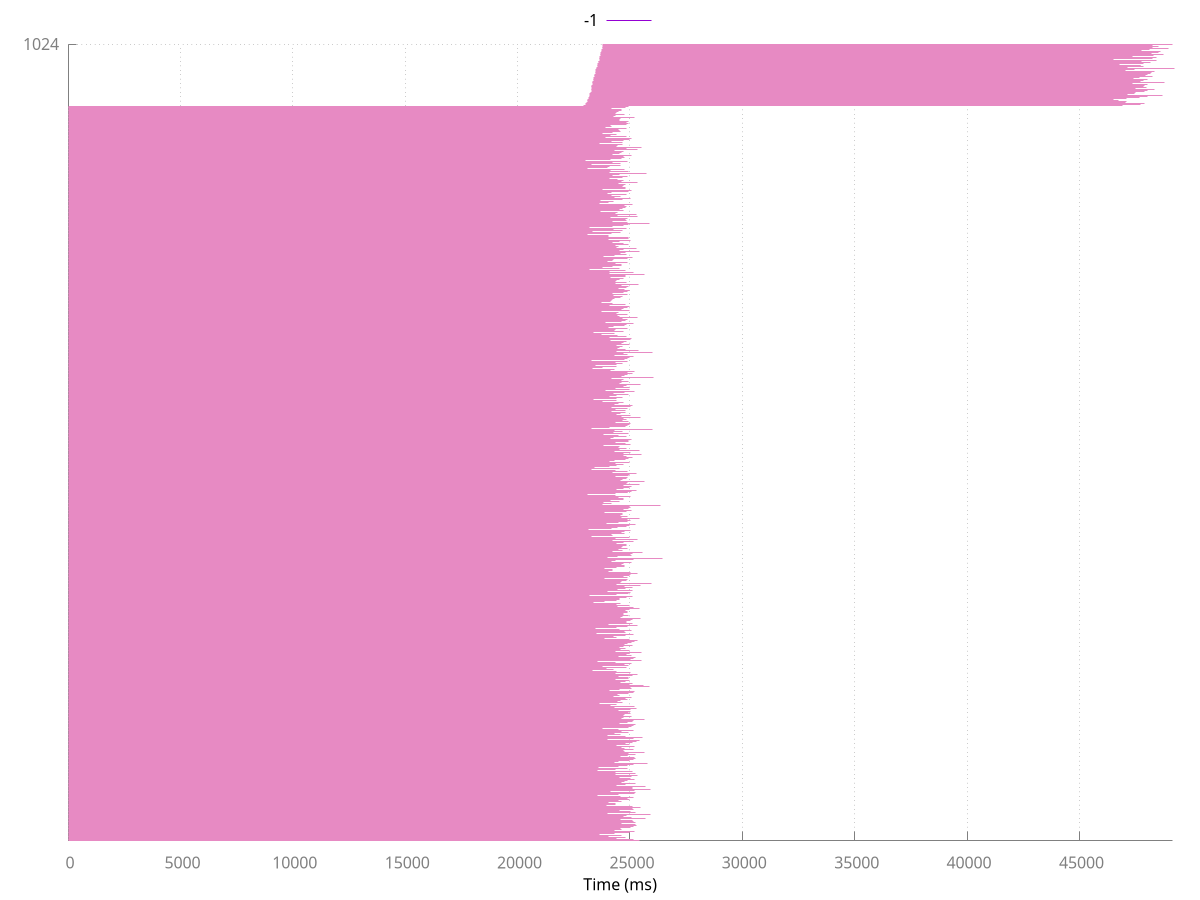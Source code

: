 set terminal pdfcairo font 'Times,22' linewidth 4 rounded dashlength 2 size 5,5

# Line style for axes
set style line 80 lt 1 lc rgb "#808080"

# Line style for grid
set style line 81 lt 0 # dashed
set style line 81 lt rgb "#808080"  # grey

set grid back linestyle 81
set border 3 back linestyle 80 # Remove border on top and right.  These
             # borders are useless and make it harder
             # to see plotted lines near the border.
    # Also, put it in grey; no need for so much emphasis on a border.
set xtics nomirror
set ytics nomirror

set style line 1 lt rgb "#fc8d62" lw 1 pt 1
set style line 2 lt rgb "#8da0cb" lw 1 pt 6
set style line 3 lt rgb "#e78ac3" lw 1 pt 2
set style line 4 lt rgb "#a6d854" lw 1 pt 3
set style line 5 lt rgb "#66c2a5" lw 1 pt 4
set style line 6 lt rgb "#ffd92f" lw 1 pt 5
set style line 7 lt rgb "#e5c494" lw 1 pt 7
set style line 8 lt rgb "#b3b3b3" lw 1 pt 8

set xlabel "Time (ms)" offset 0,0.5
set key above

set arrow from 0,0 to 25436,0 ls 3 nohead
set arrow from 0,1 to 25179,1 ls 3 nohead
set arrow from 0,2 to 24231,2 ls 3 nohead
set arrow from 0,3 to 24404,3 ls 3 nohead
set arrow from 0,4 to 24808,4 ls 3 nohead
set arrow from 0,5 to 23486,5 ls 3 nohead
set arrow from 0,6 to 24045,6 ls 3 nohead
set arrow from 0,7 to 24633,7 ls 3 nohead
set arrow from 0,8 to 23632,8 ls 3 nohead
set arrow from 0,9 to 24322,9 ls 3 nohead
set arrow from 0,10 to 24666,10 ls 3 nohead
set arrow from 0,11 to 24963,11 ls 3 nohead
set arrow from 0,12 to 25212,12 ls 3 nohead
set arrow from 0,13 to 24326,13 ls 3 nohead
set arrow from 0,14 to 24604,14 ls 3 nohead
set arrow from 0,15 to 23377,15 ls 3 nohead
set arrow from 0,16 to 24568,16 ls 3 nohead
set arrow from 0,17 to 25018,17 ls 3 nohead
set arrow from 0,18 to 25138,18 ls 3 nohead
set arrow from 0,19 to 25286,19 ls 3 nohead
set arrow from 0,20 to 24136,20 ls 3 nohead
set arrow from 0,21 to 25254,21 ls 3 nohead
set arrow from 0,22 to 24613,22 ls 3 nohead
set arrow from 0,23 to 25236,23 ls 3 nohead
set arrow from 0,24 to 25161,24 ls 3 nohead
set arrow from 0,25 to 24978,25 ls 3 nohead
set arrow from 0,26 to 25093,26 ls 3 nohead
set arrow from 0,27 to 24586,27 ls 3 nohead
set arrow from 0,28 to 25707,28 ls 3 nohead
set arrow from 0,29 to 24844,29 ls 3 nohead
set arrow from 0,30 to 25067,30 ls 3 nohead
set arrow from 0,31 to 24723,31 ls 3 nohead
set arrow from 0,32 to 24869,32 ls 3 nohead
set arrow from 0,33 to 24868,33 ls 3 nohead
set arrow from 0,34 to 25903,34 ls 3 nohead
set arrow from 0,35 to 24021,35 ls 3 nohead
set arrow from 0,36 to 25227,36 ls 3 nohead
set arrow from 0,37 to 24883,37 ls 3 nohead
set arrow from 0,38 to 25013,38 ls 3 nohead
set arrow from 0,39 to 24555,39 ls 3 nohead
set arrow from 0,40 to 25166,40 ls 3 nohead
set arrow from 0,41 to 25133,41 ls 3 nohead
set arrow from 0,42 to 25472,42 ls 3 nohead
set arrow from 0,43 to 24398,43 ls 3 nohead
set arrow from 0,44 to 25129,44 ls 3 nohead
set arrow from 0,45 to 23954,45 ls 3 nohead
set arrow from 0,46 to 24361,46 ls 3 nohead
set arrow from 0,47 to 23464,47 ls 3 nohead
set arrow from 0,48 to 24376,48 ls 3 nohead
set arrow from 0,49 to 24026,49 ls 3 nohead
set arrow from 0,50 to 24631,50 ls 3 nohead
set arrow from 0,51 to 24508,51 ls 3 nohead
set arrow from 0,52 to 23644,52 ls 3 nohead
set arrow from 0,53 to 24971,53 ls 3 nohead
set arrow from 0,54 to 24887,54 ls 3 nohead
set arrow from 0,55 to 25165,55 ls 3 nohead
set arrow from 0,56 to 24304,56 ls 3 nohead
set arrow from 0,57 to 24562,57 ls 3 nohead
set arrow from 0,58 to 23540,58 ls 3 nohead
set arrow from 0,59 to 24506,59 ls 3 nohead
set arrow from 0,60 to 25008,60 ls 3 nohead
set arrow from 0,61 to 25207,61 ls 3 nohead
set arrow from 0,62 to 25259,62 ls 3 nohead
set arrow from 0,63 to 24121,63 ls 3 nohead
set arrow from 0,64 to 25196,64 ls 3 nohead
set arrow from 0,65 to 24815,65 ls 3 nohead
set arrow from 0,66 to 25932,66 ls 3 nohead
set arrow from 0,67 to 25117,67 ls 3 nohead
set arrow from 0,68 to 25125,68 ls 3 nohead
set arrow from 0,69 to 24894,69 ls 3 nohead
set arrow from 0,70 to 25690,70 ls 3 nohead
set arrow from 0,71 to 24408,71 ls 3 nohead
set arrow from 0,72 to 24781,72 ls 3 nohead
set arrow from 0,73 to 24717,73 ls 3 nohead
set arrow from 0,74 to 25227,74 ls 3 nohead
set arrow from 0,75 to 24637,75 ls 3 nohead
set arrow from 0,76 to 24755,76 ls 3 nohead
set arrow from 0,77 to 24890,77 ls 3 nohead
set arrow from 0,78 to 25219,78 ls 3 nohead
set arrow from 0,79 to 24438,79 ls 3 nohead
set arrow from 0,80 to 25019,80 ls 3 nohead
set arrow from 0,81 to 24540,81 ls 3 nohead
set arrow from 0,82 to 24851,82 ls 3 nohead
set arrow from 0,83 to 25072,83 ls 3 nohead
set arrow from 0,84 to 25317,84 ls 3 nohead
set arrow from 0,85 to 24353,85 ls 3 nohead
set arrow from 0,86 to 25242,86 ls 3 nohead
set arrow from 0,87 to 23931,87 ls 3 nohead
set arrow from 0,88 to 24338,88 ls 3 nohead
set arrow from 0,89 to 25093,89 ls 3 nohead
set arrow from 0,90 to 23577,90 ls 3 nohead
set arrow from 0,91 to 24376,91 ls 3 nohead
set arrow from 0,92 to 23998,92 ls 3 nohead
set arrow from 0,93 to 24888,93 ls 3 nohead
set arrow from 0,94 to 23588,94 ls 3 nohead
set arrow from 0,95 to 24472,95 ls 3 nohead
set arrow from 0,96 to 24843,96 ls 3 nohead
set arrow from 0,97 to 24904,97 ls 3 nohead
set arrow from 0,98 to 25149,98 ls 3 nohead
set arrow from 0,99 to 25781,99 ls 3 nohead
set arrow from 0,100 to 23505,100 ls 3 nohead
set arrow from 0,101 to 24335,101 ls 3 nohead
set arrow from 0,102 to 24489,102 ls 3 nohead
set arrow from 0,103 to 24990,103 ls 3 nohead
set arrow from 0,104 to 25181,104 ls 3 nohead
set arrow from 0,105 to 25241,105 ls 3 nohead
set arrow from 0,106 to 24140,106 ls 3 nohead
set arrow from 0,107 to 25200,107 ls 3 nohead
set arrow from 0,108 to 24583,108 ls 3 nohead
set arrow from 0,109 to 24896,109 ls 3 nohead
set arrow from 0,110 to 24877,110 ls 3 nohead
set arrow from 0,111 to 25226,111 ls 3 nohead
set arrow from 0,112 to 24933,112 ls 3 nohead
set arrow from 0,113 to 25669,113 ls 3 nohead
set arrow from 0,114 to 24424,114 ls 3 nohead
set arrow from 0,115 to 24754,115 ls 3 nohead
set arrow from 0,116 to 24693,116 ls 3 nohead
set arrow from 0,117 to 25156,117 ls 3 nohead
set arrow from 0,118 to 24626,118 ls 3 nohead
set arrow from 0,119 to 24764,119 ls 3 nohead
set arrow from 0,120 to 24635,120 ls 3 nohead
set arrow from 0,121 to 25205,121 ls 3 nohead
set arrow from 0,122 to 24395,122 ls 3 nohead
set arrow from 0,123 to 24971,123 ls 3 nohead
set arrow from 0,124 to 24533,124 ls 3 nohead
set arrow from 0,125 to 24825,125 ls 3 nohead
set arrow from 0,126 to 25134,126 ls 3 nohead
set arrow from 0,127 to 25284,127 ls 3 nohead
set arrow from 0,128 to 24334,128 ls 3 nohead
set arrow from 0,129 to 25438,129 ls 3 nohead
set arrow from 0,130 to 23989,130 ls 3 nohead
set arrow from 0,131 to 25176,131 ls 3 nohead
set arrow from 0,132 to 25552,132 ls 3 nohead
set arrow from 0,133 to 23426,133 ls 3 nohead
set arrow from 0,134 to 24784,134 ls 3 nohead
set arrow from 0,135 to 24002,135 ls 3 nohead
set arrow from 0,136 to 24574,136 ls 3 nohead
set arrow from 0,137 to 23609,137 ls 3 nohead
set arrow from 0,138 to 24306,138 ls 3 nohead
set arrow from 0,139 to 24943,139 ls 3 nohead
set arrow from 0,140 to 24624,140 ls 3 nohead
set arrow from 0,141 to 25146,141 ls 3 nohead
set arrow from 0,142 to 24316,142 ls 3 nohead
set arrow from 0,143 to 24488,143 ls 3 nohead
set arrow from 0,144 to 23784,144 ls 3 nohead
set arrow from 0,145 to 24456,145 ls 3 nohead
set arrow from 0,146 to 24952,146 ls 3 nohead
set arrow from 0,147 to 25074,147 ls 3 nohead
set arrow from 0,148 to 25159,148 ls 3 nohead
set arrow from 0,149 to 25230,149 ls 3 nohead
set arrow from 0,150 to 24095,150 ls 3 nohead
set arrow from 0,151 to 24514,151 ls 3 nohead
set arrow from 0,152 to 24872,152 ls 3 nohead
set arrow from 0,153 to 25112,153 ls 3 nohead
set arrow from 0,154 to 25016,154 ls 3 nohead
set arrow from 0,155 to 25171,155 ls 3 nohead
set arrow from 0,156 to 25636,156 ls 3 nohead
set arrow from 0,157 to 24607,157 ls 3 nohead
set arrow from 0,158 to 24731,158 ls 3 nohead
set arrow from 0,159 to 24803,159 ls 3 nohead
set arrow from 0,160 to 25072,160 ls 3 nohead
set arrow from 0,161 to 24726,161 ls 3 nohead
set arrow from 0,162 to 24738,162 ls 3 nohead
set arrow from 0,163 to 24785,163 ls 3 nohead
set arrow from 0,164 to 25036,164 ls 3 nohead
set arrow from 0,165 to 24945,165 ls 3 nohead
set arrow from 0,166 to 25019,166 ls 3 nohead
set arrow from 0,167 to 24511,167 ls 3 nohead
set arrow from 0,168 to 24804,168 ls 3 nohead
set arrow from 0,169 to 25044,169 ls 3 nohead
set arrow from 0,170 to 25272,170 ls 3 nohead
set arrow from 0,171 to 24312,171 ls 3 nohead
set arrow from 0,172 to 25083,172 ls 3 nohead
set arrow from 0,173 to 25211,173 ls 3 nohead
set arrow from 0,174 to 24134,174 ls 3 nohead
set arrow from 0,175 to 24423,175 ls 3 nohead
set arrow from 0,176 to 23640,176 ls 3 nohead
set arrow from 0,177 to 24654,177 ls 3 nohead
set arrow from 0,178 to 23945,178 ls 3 nohead
set arrow from 0,179 to 24433,179 ls 3 nohead
set arrow from 0,180 to 24564,180 ls 3 nohead
set arrow from 0,181 to 23546,181 ls 3 nohead
set arrow from 0,182 to 24894,182 ls 3 nohead
set arrow from 0,183 to 24803,183 ls 3 nohead
set arrow from 0,184 to 25084,184 ls 3 nohead
set arrow from 0,185 to 24284,185 ls 3 nohead
set arrow from 0,186 to 24535,186 ls 3 nohead
set arrow from 0,187 to 23216,187 ls 3 nohead
set arrow from 0,188 to 24457,188 ls 3 nohead
set arrow from 0,189 to 24932,189 ls 3 nohead
set arrow from 0,190 to 25149,190 ls 3 nohead
set arrow from 0,191 to 25006,191 ls 3 nohead
set arrow from 0,192 to 25215,192 ls 3 nohead
set arrow from 0,193 to 24090,193 ls 3 nohead
set arrow from 0,194 to 24543,194 ls 3 nohead
set arrow from 0,195 to 24840,195 ls 3 nohead
set arrow from 0,196 to 25076,196 ls 3 nohead
set arrow from 0,197 to 25042,197 ls 3 nohead
set arrow from 0,198 to 25890,198 ls 3 nohead
set arrow from 0,199 to 24915,199 ls 3 nohead
set arrow from 0,200 to 25612,200 ls 3 nohead
set arrow from 0,201 to 24983,201 ls 3 nohead
set arrow from 0,202 to 25134,202 ls 3 nohead
set arrow from 0,203 to 24598,203 ls 3 nohead
set arrow from 0,204 to 24823,204 ls 3 nohead
set arrow from 0,205 to 24698,205 ls 3 nohead
set arrow from 0,206 to 24967,206 ls 3 nohead
set arrow from 0,207 to 24355,207 ls 3 nohead
set arrow from 0,208 to 24941,208 ls 3 nohead
set arrow from 0,209 to 24784,209 ls 3 nohead
set arrow from 0,210 to 24949,210 ls 3 nohead
set arrow from 0,211 to 24489,211 ls 3 nohead
set arrow from 0,212 to 25095,212 ls 3 nohead
set arrow from 0,213 to 25042,213 ls 3 nohead
set arrow from 0,214 to 25349,214 ls 3 nohead
set arrow from 0,215 to 24344,215 ls 3 nohead
set arrow from 0,216 to 25009,216 ls 3 nohead
set arrow from 0,217 to 24124,217 ls 3 nohead
set arrow from 0,218 to 24407,218 ls 3 nohead
set arrow from 0,219 to 23356,219 ls 3 nohead
set arrow from 0,220 to 24283,220 ls 3 nohead
set arrow from 0,221 to 23950,221 ls 3 nohead
set arrow from 0,222 to 24306,222 ls 3 nohead
set arrow from 0,223 to 24831,223 ls 3 nohead
set arrow from 0,224 to 23787,224 ls 3 nohead
set arrow from 0,225 to 24950,225 ls 3 nohead
set arrow from 0,226 to 24452,226 ls 3 nohead
set arrow from 0,227 to 24759,227 ls 3 nohead
set arrow from 0,228 to 25063,228 ls 3 nohead
set arrow from 0,229 to 24346,229 ls 3 nohead
set arrow from 0,230 to 23541,230 ls 3 nohead
set arrow from 0,231 to 25515,231 ls 3 nohead
set arrow from 0,232 to 24918,232 ls 3 nohead
set arrow from 0,233 to 25031,233 ls 3 nohead
set arrow from 0,234 to 25162,234 ls 3 nohead
set arrow from 0,235 to 25268,235 ls 3 nohead
set arrow from 0,236 to 24043,236 ls 3 nohead
set arrow from 0,237 to 24480,237 ls 3 nohead
set arrow from 0,238 to 25054,238 ls 3 nohead
set arrow from 0,239 to 24836,239 ls 3 nohead
set arrow from 0,240 to 24991,240 ls 3 nohead
set arrow from 0,241 to 24992,241 ls 3 nohead
set arrow from 0,242 to 25512,242 ls 3 nohead
set arrow from 0,243 to 24370,243 ls 3 nohead
set arrow from 0,244 to 24700,244 ls 3 nohead
set arrow from 0,245 to 24976,245 ls 3 nohead
set arrow from 0,246 to 24572,246 ls 3 nohead
set arrow from 0,247 to 24784,247 ls 3 nohead
set arrow from 0,248 to 24553,248 ls 3 nohead
set arrow from 0,249 to 24697,249 ls 3 nohead
set arrow from 0,250 to 24303,250 ls 3 nohead
set arrow from 0,251 to 25120,251 ls 3 nohead
set arrow from 0,252 to 24766,252 ls 3 nohead
set arrow from 0,253 to 24908,253 ls 3 nohead
set arrow from 0,254 to 24506,254 ls 3 nohead
set arrow from 0,255 to 25062,255 ls 3 nohead
set arrow from 0,256 to 25205,256 ls 3 nohead
set arrow from 0,257 to 25355,257 ls 3 nohead
set arrow from 0,258 to 24303,258 ls 3 nohead
set arrow from 0,259 to 24993,259 ls 3 nohead
set arrow from 0,260 to 23883,260 ls 3 nohead
set arrow from 0,261 to 24384,261 ls 3 nohead
set arrow from 0,262 to 23439,262 ls 3 nohead
set arrow from 0,263 to 24263,263 ls 3 nohead
set arrow from 0,264 to 24810,264 ls 3 nohead
set arrow from 0,265 to 25149,265 ls 3 nohead
set arrow from 0,266 to 23506,266 ls 3 nohead
set arrow from 0,267 to 24421,267 ls 3 nohead
set arrow from 0,268 to 24796,268 ls 3 nohead
set arrow from 0,269 to 24767,269 ls 3 nohead
set arrow from 0,270 to 25078,270 ls 3 nohead
set arrow from 0,271 to 24200,271 ls 3 nohead
set arrow from 0,272 to 24556,272 ls 3 nohead
set arrow from 0,273 to 23454,273 ls 3 nohead
set arrow from 0,274 to 24409,274 ls 3 nohead
set arrow from 0,275 to 24890,275 ls 3 nohead
set arrow from 0,276 to 25005,276 ls 3 nohead
set arrow from 0,277 to 25320,277 ls 3 nohead
set arrow from 0,278 to 24025,278 ls 3 nohead
set arrow from 0,279 to 25130,279 ls 3 nohead
set arrow from 0,280 to 24474,280 ls 3 nohead
set arrow from 0,281 to 24829,281 ls 3 nohead
set arrow from 0,282 to 24830,282 ls 3 nohead
set arrow from 0,283 to 25020,283 ls 3 nohead
set arrow from 0,284 to 25125,284 ls 3 nohead
set arrow from 0,285 to 24545,285 ls 3 nohead
set arrow from 0,286 to 25481,286 ls 3 nohead
set arrow from 0,287 to 24596,287 ls 3 nohead
set arrow from 0,288 to 24682,288 ls 3 nohead
set arrow from 0,289 to 24924,289 ls 3 nohead
set arrow from 0,290 to 24537,290 ls 3 nohead
set arrow from 0,291 to 24693,291 ls 3 nohead
set arrow from 0,292 to 24727,292 ls 3 nohead
set arrow from 0,293 to 24902,293 ls 3 nohead
set arrow from 0,294 to 23885,294 ls 3 nohead
set arrow from 0,295 to 24879,295 ls 3 nohead
set arrow from 0,296 to 24808,296 ls 3 nohead
set arrow from 0,297 to 24972,297 ls 3 nohead
set arrow from 0,298 to 25429,298 ls 3 nohead
set arrow from 0,299 to 25003,299 ls 3 nohead
set arrow from 0,300 to 25153,300 ls 3 nohead
set arrow from 0,301 to 24425,301 ls 3 nohead
set arrow from 0,302 to 24966,302 ls 3 nohead
set arrow from 0,303 to 23836,303 ls 3 nohead
set arrow from 0,304 to 24386,304 ls 3 nohead
set arrow from 0,305 to 24601,305 ls 3 nohead
set arrow from 0,306 to 23389,306 ls 3 nohead
set arrow from 0,307 to 23880,307 ls 3 nohead
set arrow from 0,308 to 23580,308 ls 3 nohead
set arrow from 0,309 to 24385,309 ls 3 nohead
set arrow from 0,310 to 24527,310 ls 3 nohead
set arrow from 0,311 to 24523,311 ls 3 nohead
set arrow from 0,312 to 24853,312 ls 3 nohead
set arrow from 0,313 to 24454,313 ls 3 nohead
set arrow from 0,314 to 25102,314 ls 3 nohead
set arrow from 0,315 to 23215,315 ls 3 nohead
set arrow from 0,316 to 24173,316 ls 3 nohead
set arrow from 0,317 to 24397,317 ls 3 nohead
set arrow from 0,318 to 24933,318 ls 3 nohead
set arrow from 0,319 to 25005,319 ls 3 nohead
set arrow from 0,320 to 24002,320 ls 3 nohead
set arrow from 0,321 to 24955,321 ls 3 nohead
set arrow from 0,322 to 25125,322 ls 3 nohead
set arrow from 0,323 to 24435,323 ls 3 nohead
set arrow from 0,324 to 24788,324 ls 3 nohead
set arrow from 0,325 to 24779,325 ls 3 nohead
set arrow from 0,326 to 25107,326 ls 3 nohead
set arrow from 0,327 to 24773,327 ls 3 nohead
set arrow from 0,328 to 25473,328 ls 3 nohead
set arrow from 0,329 to 24394,329 ls 3 nohead
set arrow from 0,330 to 25064,330 ls 3 nohead
set arrow from 0,331 to 25972,331 ls 3 nohead
set arrow from 0,332 to 24591,332 ls 3 nohead
set arrow from 0,333 to 24616,333 ls 3 nohead
set arrow from 0,334 to 24652,334 ls 3 nohead
set arrow from 0,335 to 24837,335 ls 3 nohead
set arrow from 0,336 to 24884,336 ls 3 nohead
set arrow from 0,337 to 23860,337 ls 3 nohead
set arrow from 0,338 to 24910,338 ls 3 nohead
set arrow from 0,339 to 24415,339 ls 3 nohead
set arrow from 0,340 to 24734,340 ls 3 nohead
set arrow from 0,341 to 24985,341 ls 3 nohead
set arrow from 0,342 to 25034,342 ls 3 nohead
set arrow from 0,343 to 25328,343 ls 3 nohead
set arrow from 0,344 to 24276,344 ls 3 nohead
set arrow from 0,345 to 25013,345 ls 3 nohead
set arrow from 0,346 to 24028,346 ls 3 nohead
set arrow from 0,347 to 24219,347 ls 3 nohead
set arrow from 0,348 to 24241,348 ls 3 nohead
set arrow from 0,349 to 23359,349 ls 3 nohead
set arrow from 0,350 to 23866,350 ls 3 nohead
set arrow from 0,351 to 24382,351 ls 3 nohead
set arrow from 0,352 to 24756,352 ls 3 nohead
set arrow from 0,353 to 23489,353 ls 3 nohead
set arrow from 0,354 to 24760,354 ls 3 nohead
set arrow from 0,355 to 24616,355 ls 3 nohead
set arrow from 0,356 to 24721,356 ls 3 nohead
set arrow from 0,357 to 25058,357 ls 3 nohead
set arrow from 0,358 to 23142,358 ls 3 nohead
set arrow from 0,359 to 24189,359 ls 3 nohead
set arrow from 0,360 to 24345,360 ls 3 nohead
set arrow from 0,361 to 24866,361 ls 3 nohead
set arrow from 0,362 to 25142,362 ls 3 nohead
set arrow from 0,363 to 26447,363 ls 3 nohead
set arrow from 0,364 to 24019,364 ls 3 nohead
set arrow from 0,365 to 24445,365 ls 3 nohead
set arrow from 0,366 to 25080,366 ls 3 nohead
set arrow from 0,367 to 24769,367 ls 3 nohead
set arrow from 0,368 to 25042,368 ls 3 nohead
set arrow from 0,369 to 25120,369 ls 3 nohead
set arrow from 0,370 to 25064,370 ls 3 nohead
set arrow from 0,371 to 25557,371 ls 3 nohead
set arrow from 0,372 to 24242,372 ls 3 nohead
set arrow from 0,373 to 24659,373 ls 3 nohead
set arrow from 0,374 to 24501,374 ls 3 nohead
set arrow from 0,375 to 24576,375 ls 3 nohead
set arrow from 0,376 to 24882,376 ls 3 nohead
set arrow from 0,377 to 24643,377 ls 3 nohead
set arrow from 0,378 to 24673,378 ls 3 nohead
set arrow from 0,379 to 24282,379 ls 3 nohead
set arrow from 0,380 to 24851,380 ls 3 nohead
set arrow from 0,381 to 24869,381 ls 3 nohead
set arrow from 0,382 to 24413,382 ls 3 nohead
set arrow from 0,383 to 24734,383 ls 3 nohead
set arrow from 0,384 to 24936,384 ls 3 nohead
set arrow from 0,385 to 25152,385 ls 3 nohead
set arrow from 0,386 to 24229,386 ls 3 nohead
set arrow from 0,387 to 25340,387 ls 3 nohead
set arrow from 0,388 to 24041,388 ls 3 nohead
set arrow from 0,389 to 24337,389 ls 3 nohead
set arrow from 0,390 to 25002,390 ls 3 nohead
set arrow from 0,391 to 23282,391 ls 3 nohead
set arrow from 0,392 to 24213,392 ls 3 nohead
set arrow from 0,393 to 23842,393 ls 3 nohead
set arrow from 0,394 to 24168,394 ls 3 nohead
set arrow from 0,395 to 24748,395 ls 3 nohead
set arrow from 0,396 to 24621,396 ls 3 nohead
set arrow from 0,397 to 24759,397 ls 3 nohead
set arrow from 0,398 to 24621,398 ls 3 nohead
set arrow from 0,399 to 25045,399 ls 3 nohead
set arrow from 0,400 to 23138,400 ls 3 nohead
set arrow from 0,401 to 24160,401 ls 3 nohead
set arrow from 0,402 to 24447,402 ls 3 nohead
set arrow from 0,403 to 24340,403 ls 3 nohead
set arrow from 0,404 to 24839,404 ls 3 nohead
set arrow from 0,405 to 24979,405 ls 3 nohead
set arrow from 0,406 to 24885,406 ls 3 nohead
set arrow from 0,407 to 25268,407 ls 3 nohead
set arrow from 0,408 to 23974,408 ls 3 nohead
set arrow from 0,409 to 24499,409 ls 3 nohead
set arrow from 0,410 to 24883,410 ls 3 nohead
set arrow from 0,411 to 24904,411 ls 3 nohead
set arrow from 0,412 to 25030,412 ls 3 nohead
set arrow from 0,413 to 24902,413 ls 3 nohead
set arrow from 0,414 to 25445,414 ls 3 nohead
set arrow from 0,415 to 24529,415 ls 3 nohead
set arrow from 0,416 to 24621,416 ls 3 nohead
set arrow from 0,417 to 24875,417 ls 3 nohead
set arrow from 0,418 to 24582,418 ls 3 nohead
set arrow from 0,419 to 24674,419 ls 3 nohead
set arrow from 0,420 to 24622,420 ls 3 nohead
set arrow from 0,421 to 24655,421 ls 3 nohead
set arrow from 0,422 to 23854,422 ls 3 nohead
set arrow from 0,423 to 24836,423 ls 3 nohead
set arrow from 0,424 to 25053,424 ls 3 nohead
set arrow from 0,425 to 24397,425 ls 3 nohead
set arrow from 0,426 to 24720,426 ls 3 nohead
set arrow from 0,427 to 24927,427 ls 3 nohead
set arrow from 0,428 to 25018,428 ls 3 nohead
set arrow from 0,429 to 24309,429 ls 3 nohead
set arrow from 0,430 to 24992,430 ls 3 nohead
set arrow from 0,431 to 26340,431 ls 3 nohead
set arrow from 0,432 to 23796,432 ls 3 nohead
set arrow from 0,433 to 24201,433 ls 3 nohead
set arrow from 0,434 to 23262,434 ls 3 nohead
set arrow from 0,435 to 23837,435 ls 3 nohead
set arrow from 0,436 to 24540,436 ls 3 nohead
set arrow from 0,437 to 24117,437 ls 3 nohead
set arrow from 0,438 to 24716,438 ls 3 nohead
set arrow from 0,439 to 23544,439 ls 3 nohead
set arrow from 0,440 to 24736,440 ls 3 nohead
set arrow from 0,441 to 24509,441 ls 3 nohead
set arrow from 0,442 to 25006,442 ls 3 nohead
set arrow from 0,443 to 24137,443 ls 3 nohead
set arrow from 0,444 to 24364,444 ls 3 nohead
set arrow from 0,445 to 23104,445 ls 3 nohead
set arrow from 0,446 to 24354,446 ls 3 nohead
set arrow from 0,447 to 24872,447 ls 3 nohead
set arrow from 0,448 to 24897,448 ls 3 nohead
set arrow from 0,449 to 25080,449 ls 3 nohead
set arrow from 0,450 to 25279,450 ls 3 nohead
set arrow from 0,451 to 23949,451 ls 3 nohead
set arrow from 0,452 to 24420,452 ls 3 nohead
set arrow from 0,453 to 24723,453 ls 3 nohead
set arrow from 0,454 to 24972,454 ls 3 nohead
set arrow from 0,455 to 25062,455 ls 3 nohead
set arrow from 0,456 to 24466,456 ls 3 nohead
set arrow from 0,457 to 24721,457 ls 3 nohead
set arrow from 0,458 to 25423,458 ls 3 nohead
set arrow from 0,459 to 24840,459 ls 3 nohead
set arrow from 0,460 to 24872,460 ls 3 nohead
set arrow from 0,461 to 24746,461 ls 3 nohead
set arrow from 0,462 to 25627,462 ls 3 nohead
set arrow from 0,463 to 24595,463 ls 3 nohead
set arrow from 0,464 to 24649,464 ls 3 nohead
set arrow from 0,465 to 23831,465 ls 3 nohead
set arrow from 0,466 to 24843,466 ls 3 nohead
set arrow from 0,467 to 24897,467 ls 3 nohead
set arrow from 0,468 to 24376,468 ls 3 nohead
set arrow from 0,469 to 24684,469 ls 3 nohead
set arrow from 0,470 to 24935,470 ls 3 nohead
set arrow from 0,471 to 24969,471 ls 3 nohead
set arrow from 0,472 to 25275,472 ls 3 nohead
set arrow from 0,473 to 24221,473 ls 3 nohead
set arrow from 0,474 to 24906,474 ls 3 nohead
set arrow from 0,475 to 24148,475 ls 3 nohead
set arrow from 0,476 to 24337,476 ls 3 nohead
set arrow from 0,477 to 23277,477 ls 3 nohead
set arrow from 0,478 to 23823,478 ls 3 nohead
set arrow from 0,479 to 24514,479 ls 3 nohead
set arrow from 0,480 to 23415,480 ls 3 nohead
set arrow from 0,481 to 24084,481 ls 3 nohead
set arrow from 0,482 to 24391,482 ls 3 nohead
set arrow from 0,483 to 24650,483 ls 3 nohead
set arrow from 0,484 to 24708,484 ls 3 nohead
set arrow from 0,485 to 24340,485 ls 3 nohead
set arrow from 0,486 to 24984,486 ls 3 nohead
set arrow from 0,487 to 23328,487 ls 3 nohead
set arrow from 0,488 to 24096,488 ls 3 nohead
set arrow from 0,489 to 24312,489 ls 3 nohead
set arrow from 0,490 to 24814,490 ls 3 nohead
set arrow from 0,491 to 24931,491 ls 3 nohead
set arrow from 0,492 to 25106,492 ls 3 nohead
set arrow from 0,493 to 23974,493 ls 3 nohead
set arrow from 0,494 to 24834,494 ls 3 nohead
set arrow from 0,495 to 24720,495 ls 3 nohead
set arrow from 0,496 to 24724,496 ls 3 nohead
set arrow from 0,497 to 25499,497 ls 3 nohead
set arrow from 0,498 to 24701,498 ls 3 nohead
set arrow from 0,499 to 25023,499 ls 3 nohead
set arrow from 0,500 to 24309,500 ls 3 nohead
set arrow from 0,501 to 25409,501 ls 3 nohead
set arrow from 0,502 to 24520,502 ls 3 nohead
set arrow from 0,503 to 24544,503 ls 3 nohead
set arrow from 0,504 to 24830,504 ls 3 nohead
set arrow from 0,505 to 24469,505 ls 3 nohead
set arrow from 0,506 to 24480,506 ls 3 nohead
set arrow from 0,507 to 24558,507 ls 3 nohead
set arrow from 0,508 to 23808,508 ls 3 nohead
set arrow from 0,509 to 25021,509 ls 3 nohead
set arrow from 0,510 to 24661,510 ls 3 nohead
set arrow from 0,511 to 24794,511 ls 3 nohead
set arrow from 0,512 to 24366,512 ls 3 nohead
set arrow from 0,513 to 24926,513 ls 3 nohead
set arrow from 0,514 to 24939,514 ls 3 nohead
set arrow from 0,515 to 24192,515 ls 3 nohead
set arrow from 0,516 to 25062,516 ls 3 nohead
set arrow from 0,517 to 24147,517 ls 3 nohead
set arrow from 0,518 to 24287,518 ls 3 nohead
set arrow from 0,519 to 24867,519 ls 3 nohead
set arrow from 0,520 to 23281,520 ls 3 nohead
set arrow from 0,521 to 24495,521 ls 3 nohead
set arrow from 0,522 to 23804,522 ls 3 nohead
set arrow from 0,523 to 24939,523 ls 3 nohead
set arrow from 0,524 to 23438,524 ls 3 nohead
set arrow from 0,525 to 24281,525 ls 3 nohead
set arrow from 0,526 to 24687,526 ls 3 nohead
set arrow from 0,527 to 24323,527 ls 3 nohead
set arrow from 0,528 to 24528,528 ls 3 nohead
set arrow from 0,529 to 26008,529 ls 3 nohead
set arrow from 0,530 to 23310,530 ls 3 nohead
set arrow from 0,531 to 24079,531 ls 3 nohead
set arrow from 0,532 to 24275,532 ls 3 nohead
set arrow from 0,533 to 24791,533 ls 3 nohead
set arrow from 0,534 to 24911,534 ls 3 nohead
set arrow from 0,535 to 24993,535 ls 3 nohead
set arrow from 0,536 to 25042,536 ls 3 nohead
set arrow from 0,537 to 23901,537 ls 3 nohead
set arrow from 0,538 to 24356,538 ls 3 nohead
set arrow from 0,539 to 24934,539 ls 3 nohead
set arrow from 0,540 to 24689,540 ls 3 nohead
set arrow from 0,541 to 24844,541 ls 3 nohead
set arrow from 0,542 to 24453,542 ls 3 nohead
set arrow from 0,543 to 24697,543 ls 3 nohead
set arrow from 0,544 to 25486,544 ls 3 nohead
set arrow from 0,545 to 24621,545 ls 3 nohead
set arrow from 0,546 to 24679,546 ls 3 nohead
set arrow from 0,547 to 25004,547 ls 3 nohead
set arrow from 0,548 to 24424,548 ls 3 nohead
set arrow from 0,549 to 24592,549 ls 3 nohead
set arrow from 0,550 to 24433,550 ls 3 nohead
set arrow from 0,551 to 24796,551 ls 3 nohead
set arrow from 0,552 to 24197,552 ls 3 nohead
set arrow from 0,553 to 24786,553 ls 3 nohead
set arrow from 0,554 to 24350,554 ls 3 nohead
set arrow from 0,555 to 24657,555 ls 3 nohead
set arrow from 0,556 to 24879,556 ls 3 nohead
set arrow from 0,557 to 24180,557 ls 3 nohead
set arrow from 0,558 to 25034,558 ls 3 nohead
set arrow from 0,559 to 25094,559 ls 3 nohead
set arrow from 0,560 to 24963,560 ls 3 nohead
set arrow from 0,561 to 24311,561 ls 3 nohead
set arrow from 0,562 to 24493,562 ls 3 nohead
set arrow from 0,563 to 24715,563 ls 3 nohead
set arrow from 0,564 to 23507,564 ls 3 nohead
set arrow from 0,565 to 23776,565 ls 3 nohead
set arrow from 0,566 to 24382,566 ls 3 nohead
set arrow from 0,567 to 23397,567 ls 3 nohead
set arrow from 0,568 to 24280,568 ls 3 nohead
set arrow from 0,569 to 24414,569 ls 3 nohead
set arrow from 0,570 to 24689,570 ls 3 nohead
set arrow from 0,571 to 24076,571 ls 3 nohead
set arrow from 0,572 to 24383,572 ls 3 nohead
set arrow from 0,573 to 24916,573 ls 3 nohead
set arrow from 0,574 to 23053,574 ls 3 nohead
set arrow from 0,575 to 24253,575 ls 3 nohead
set arrow from 0,576 to 24772,576 ls 3 nohead
set arrow from 0,577 to 24893,577 ls 3 nohead
set arrow from 0,578 to 25223,578 ls 3 nohead
set arrow from 0,579 to 23892,579 ls 3 nohead
set arrow from 0,580 to 24992,580 ls 3 nohead
set arrow from 0,581 to 24337,581 ls 3 nohead
set arrow from 0,582 to 24902,582 ls 3 nohead
set arrow from 0,583 to 24975,583 ls 3 nohead
set arrow from 0,584 to 24727,584 ls 3 nohead
set arrow from 0,585 to 24850,585 ls 3 nohead
set arrow from 0,586 to 25448,586 ls 3 nohead
set arrow from 0,587 to 24418,587 ls 3 nohead
set arrow from 0,588 to 24529,588 ls 3 nohead
set arrow from 0,589 to 24623,589 ls 3 nohead
set arrow from 0,590 to 24950,590 ls 3 nohead
set arrow from 0,591 to 24424,591 ls 3 nohead
set arrow from 0,592 to 24631,592 ls 3 nohead
set arrow from 0,593 to 24700,593 ls 3 nohead
set arrow from 0,594 to 24175,594 ls 3 nohead
set arrow from 0,595 to 26047,595 ls 3 nohead
set arrow from 0,596 to 24340,596 ls 3 nohead
set arrow from 0,597 to 24620,597 ls 3 nohead
set arrow from 0,598 to 24737,598 ls 3 nohead
set arrow from 0,599 to 24906,599 ls 3 nohead
set arrow from 0,600 to 25110,600 ls 3 nohead
set arrow from 0,601 to 24176,601 ls 3 nohead
set arrow from 0,602 to 24879,602 ls 3 nohead
set arrow from 0,603 to 25209,603 ls 3 nohead
set arrow from 0,604 to 23711,604 ls 3 nohead
set arrow from 0,605 to 24120,605 ls 3 nohead
set arrow from 0,606 to 24329,606 ls 3 nohead
set arrow from 0,607 to 23332,607 ls 3 nohead
set arrow from 0,608 to 23762,608 ls 3 nohead
set arrow from 0,609 to 24031,609 ls 3 nohead
set arrow from 0,610 to 24408,610 ls 3 nohead
set arrow from 0,611 to 23460,611 ls 3 nohead
set arrow from 0,612 to 24410,612 ls 3 nohead
set arrow from 0,613 to 24683,613 ls 3 nohead
set arrow from 0,614 to 24077,614 ls 3 nohead
set arrow from 0,615 to 24356,615 ls 3 nohead
set arrow from 0,616 to 24911,616 ls 3 nohead
set arrow from 0,617 to 23292,617 ls 3 nohead
set arrow from 0,618 to 24283,618 ls 3 nohead
set arrow from 0,619 to 24748,619 ls 3 nohead
set arrow from 0,620 to 24876,620 ls 3 nohead
set arrow from 0,621 to 24967,621 ls 3 nohead
set arrow from 0,622 to 25172,622 ls 3 nohead
set arrow from 0,623 to 23901,623 ls 3 nohead
set arrow from 0,624 to 24325,624 ls 3 nohead
set arrow from 0,625 to 24907,625 ls 3 nohead
set arrow from 0,626 to 24707,626 ls 3 nohead
set arrow from 0,627 to 24983,627 ls 3 nohead
set arrow from 0,628 to 25990,628 ls 3 nohead
set arrow from 0,629 to 24411,629 ls 3 nohead
set arrow from 0,630 to 25379,630 ls 3 nohead
set arrow from 0,631 to 24502,631 ls 3 nohead
set arrow from 0,632 to 24804,632 ls 3 nohead
set arrow from 0,633 to 24469,633 ls 3 nohead
set arrow from 0,634 to 24556,634 ls 3 nohead
set arrow from 0,635 to 24671,635 ls 3 nohead
set arrow from 0,636 to 23755,636 ls 3 nohead
set arrow from 0,637 to 24406,637 ls 3 nohead
set arrow from 0,638 to 24971,638 ls 3 nohead
set arrow from 0,639 to 24642,639 ls 3 nohead
set arrow from 0,640 to 24728,640 ls 3 nohead
set arrow from 0,641 to 24314,641 ls 3 nohead
set arrow from 0,642 to 24839,642 ls 3 nohead
set arrow from 0,643 to 24121,643 ls 3 nohead
set arrow from 0,644 to 25008,644 ls 3 nohead
set arrow from 0,645 to 25049,645 ls 3 nohead
set arrow from 0,646 to 23936,646 ls 3 nohead
set arrow from 0,647 to 24110,647 ls 3 nohead
set arrow from 0,648 to 24848,648 ls 3 nohead
set arrow from 0,649 to 23453,649 ls 3 nohead
set arrow from 0,650 to 24453,650 ls 3 nohead
set arrow from 0,651 to 23746,651 ls 3 nohead
set arrow from 0,652 to 24322,652 ls 3 nohead
set arrow from 0,653 to 23392,653 ls 3 nohead
set arrow from 0,654 to 24009,654 ls 3 nohead
set arrow from 0,655 to 24735,655 ls 3 nohead
set arrow from 0,656 to 24327,656 ls 3 nohead
set arrow from 0,657 to 24380,657 ls 3 nohead
set arrow from 0,658 to 24909,658 ls 3 nohead
set arrow from 0,659 to 24031,659 ls 3 nohead
set arrow from 0,660 to 24064,660 ls 3 nohead
set arrow from 0,661 to 24268,661 ls 3 nohead
set arrow from 0,662 to 24761,662 ls 3 nohead
set arrow from 0,663 to 24784,663 ls 3 nohead
set arrow from 0,664 to 24852,664 ls 3 nohead
set arrow from 0,665 to 25165,665 ls 3 nohead
set arrow from 0,666 to 23931,666 ls 3 nohead
set arrow from 0,667 to 24342,667 ls 3 nohead
set arrow from 0,668 to 24626,668 ls 3 nohead
set arrow from 0,669 to 24793,669 ls 3 nohead
set arrow from 0,670 to 24883,670 ls 3 nohead
set arrow from 0,671 to 24684,671 ls 3 nohead
set arrow from 0,672 to 25324,672 ls 3 nohead
set arrow from 0,673 to 24372,673 ls 3 nohead
set arrow from 0,674 to 24538,674 ls 3 nohead
set arrow from 0,675 to 24461,675 ls 3 nohead
set arrow from 0,676 to 24859,676 ls 3 nohead
set arrow from 0,677 to 24894,677 ls 3 nohead
set arrow from 0,678 to 24385,678 ls 3 nohead
set arrow from 0,679 to 24501,679 ls 3 nohead
set arrow from 0,680 to 23743,680 ls 3 nohead
set arrow from 0,681 to 24981,681 ls 3 nohead
set arrow from 0,682 to 24292,682 ls 3 nohead
set arrow from 0,683 to 24604,683 ls 3 nohead
set arrow from 0,684 to 24733,684 ls 3 nohead
set arrow from 0,685 to 24855,685 ls 3 nohead
set arrow from 0,686 to 24906,686 ls 3 nohead
set arrow from 0,687 to 24983,687 ls 3 nohead
set arrow from 0,688 to 24107,688 ls 3 nohead
set arrow from 0,689 to 24798,689 ls 3 nohead
set arrow from 0,690 to 23676,690 ls 3 nohead
set arrow from 0,691 to 24236,691 ls 3 nohead
set arrow from 0,692 to 23757,692 ls 3 nohead
set arrow from 0,693 to 24136,693 ls 3 nohead
set arrow from 0,694 to 24188,694 ls 3 nohead
set arrow from 0,695 to 23327,695 ls 3 nohead
set arrow from 0,696 to 24210,696 ls 3 nohead
set arrow from 0,697 to 24317,697 ls 3 nohead
set arrow from 0,698 to 24570,698 ls 3 nohead
set arrow from 0,699 to 24659,699 ls 3 nohead
set arrow from 0,700 to 24014,700 ls 3 nohead
set arrow from 0,701 to 24262,701 ls 3 nohead
set arrow from 0,702 to 24898,702 ls 3 nohead
set arrow from 0,703 to 23031,703 ls 3 nohead
set arrow from 0,704 to 24203,704 ls 3 nohead
set arrow from 0,705 to 24723,705 ls 3 nohead
set arrow from 0,706 to 24891,706 ls 3 nohead
set arrow from 0,707 to 24969,707 ls 3 nohead
set arrow from 0,708 to 23844,708 ls 3 nohead
set arrow from 0,709 to 24759,709 ls 3 nohead
set arrow from 0,710 to 24477,710 ls 3 nohead
set arrow from 0,711 to 24848,711 ls 3 nohead
set arrow from 0,712 to 24914,712 ls 3 nohead
set arrow from 0,713 to 24923,713 ls 3 nohead
set arrow from 0,714 to 24640,714 ls 3 nohead
set arrow from 0,715 to 25367,715 ls 3 nohead
set arrow from 0,716 to 24366,716 ls 3 nohead
set arrow from 0,717 to 24494,717 ls 3 nohead
set arrow from 0,718 to 24851,718 ls 3 nohead
set arrow from 0,719 to 24357,719 ls 3 nohead
set arrow from 0,720 to 24417,720 ls 3 nohead
set arrow from 0,721 to 24496,721 ls 3 nohead
set arrow from 0,722 to 24553,722 ls 3 nohead
set arrow from 0,723 to 24725,723 ls 3 nohead
set arrow from 0,724 to 24115,724 ls 3 nohead
set arrow from 0,725 to 24788,725 ls 3 nohead
set arrow from 0,726 to 24312,726 ls 3 nohead
set arrow from 0,727 to 24794,727 ls 3 nohead
set arrow from 0,728 to 25657,728 ls 3 nohead
set arrow from 0,729 to 24103,729 ls 3 nohead
set arrow from 0,730 to 25028,730 ls 3 nohead
set arrow from 0,731 to 25154,731 ls 3 nohead
set arrow from 0,732 to 24079,732 ls 3 nohead
set arrow from 0,733 to 24825,733 ls 3 nohead
set arrow from 0,734 to 23196,734 ls 3 nohead
set arrow from 0,735 to 24059,735 ls 3 nohead
set arrow from 0,736 to 24549,736 ls 3 nohead
set arrow from 0,737 to 23762,737 ls 3 nohead
set arrow from 0,738 to 24208,738 ls 3 nohead
set arrow from 0,739 to 24627,739 ls 3 nohead
set arrow from 0,740 to 23310,740 ls 3 nohead
set arrow from 0,741 to 24628,741 ls 3 nohead
set arrow from 0,742 to 24348,742 ls 3 nohead
set arrow from 0,743 to 24902,743 ls 3 nohead
set arrow from 0,744 to 23275,744 ls 3 nohead
set arrow from 0,745 to 23998,745 ls 3 nohead
set arrow from 0,746 to 24238,746 ls 3 nohead
set arrow from 0,747 to 24252,747 ls 3 nohead
set arrow from 0,748 to 24694,748 ls 3 nohead
set arrow from 0,749 to 24881,749 ls 3 nohead
set arrow from 0,750 to 25110,750 ls 3 nohead
set arrow from 0,751 to 23823,751 ls 3 nohead
set arrow from 0,752 to 24302,752 ls 3 nohead
set arrow from 0,753 to 24787,753 ls 3 nohead
set arrow from 0,754 to 24852,754 ls 3 nohead
set arrow from 0,755 to 24598,755 ls 3 nohead
set arrow from 0,756 to 24792,756 ls 3 nohead
set arrow from 0,757 to 24657,757 ls 3 nohead
set arrow from 0,758 to 25417,758 ls 3 nohead
set arrow from 0,759 to 24526,759 ls 3 nohead
set arrow from 0,760 to 24720,760 ls 3 nohead
set arrow from 0,761 to 25282,761 ls 3 nohead
set arrow from 0,762 to 24342,762 ls 3 nohead
set arrow from 0,763 to 24400,763 ls 3 nohead
set arrow from 0,764 to 24473,764 ls 3 nohead
set arrow from 0,765 to 24346,765 ls 3 nohead
set arrow from 0,766 to 24925,766 ls 3 nohead
set arrow from 0,767 to 24111,767 ls 3 nohead
set arrow from 0,768 to 24694,768 ls 3 nohead
set arrow from 0,769 to 24226,769 ls 3 nohead
set arrow from 0,770 to 24548,770 ls 3 nohead
set arrow from 0,771 to 24790,771 ls 3 nohead
set arrow from 0,772 to 25012,772 ls 3 nohead
set arrow from 0,773 to 24068,773 ls 3 nohead
set arrow from 0,774 to 24942,774 ls 3 nohead
set arrow from 0,775 to 24946,775 ls 3 nohead
set arrow from 0,776 to 23873,776 ls 3 nohead
set arrow from 0,777 to 24064,777 ls 3 nohead
set arrow from 0,778 to 24068,778 ls 3 nohead
set arrow from 0,779 to 23121,779 ls 3 nohead
set arrow from 0,780 to 23686,780 ls 3 nohead
set arrow from 0,781 to 24180,781 ls 3 nohead
set arrow from 0,782 to 24568,782 ls 3 nohead
set arrow from 0,783 to 23354,783 ls 3 nohead
set arrow from 0,784 to 24601,784 ls 3 nohead
set arrow from 0,785 to 24680,785 ls 3 nohead
set arrow from 0,786 to 24255,786 ls 3 nohead
set arrow from 0,787 to 24863,787 ls 3 nohead
set arrow from 0,788 to 23217,788 ls 3 nohead
set arrow from 0,789 to 23987,789 ls 3 nohead
set arrow from 0,790 to 24237,790 ls 3 nohead
set arrow from 0,791 to 24697,791 ls 3 nohead
set arrow from 0,792 to 24957,792 ls 3 nohead
set arrow from 0,793 to 25876,793 ls 3 nohead
set arrow from 0,794 to 23800,794 ls 3 nohead
set arrow from 0,795 to 24907,795 ls 3 nohead
set arrow from 0,796 to 24246,796 ls 3 nohead
set arrow from 0,797 to 24834,797 ls 3 nohead
set arrow from 0,798 to 24589,798 ls 3 nohead
set arrow from 0,799 to 24810,799 ls 3 nohead
set arrow from 0,800 to 24911,800 ls 3 nohead
set arrow from 0,801 to 24141,801 ls 3 nohead
set arrow from 0,802 to 25340,802 ls 3 nohead
set arrow from 0,803 to 24399,803 ls 3 nohead
set arrow from 0,804 to 24461,804 ls 3 nohead
set arrow from 0,805 to 25306,805 ls 3 nohead
set arrow from 0,806 to 24345,806 ls 3 nohead
set arrow from 0,807 to 24414,807 ls 3 nohead
set arrow from 0,808 to 24464,808 ls 3 nohead
set arrow from 0,809 to 23676,809 ls 3 nohead
set arrow from 0,810 to 24703,810 ls 3 nohead
set arrow from 0,811 to 24532,811 ls 3 nohead
set arrow from 0,812 to 24680,812 ls 3 nohead
set arrow from 0,813 to 24238,813 ls 3 nohead
set arrow from 0,814 to 24795,814 ls 3 nohead
set arrow from 0,815 to 24828,815 ls 3 nohead
set arrow from 0,816 to 24095,816 ls 3 nohead
set arrow from 0,817 to 24774,817 ls 3 nohead
set arrow from 0,818 to 25103,818 ls 3 nohead
set arrow from 0,819 to 23649,819 ls 3 nohead
set arrow from 0,820 to 24030,820 ls 3 nohead
set arrow from 0,821 to 23104,821 ls 3 nohead
set arrow from 0,822 to 24247,822 ls 3 nohead
set arrow from 0,823 to 23707,823 ls 3 nohead
set arrow from 0,824 to 24668,824 ls 3 nohead
set arrow from 0,825 to 25041,825 ls 3 nohead
set arrow from 0,826 to 23274,826 ls 3 nohead
set arrow from 0,827 to 24307,827 ls 3 nohead
set arrow from 0,828 to 24578,828 ls 3 nohead
set arrow from 0,829 to 24200,829 ls 3 nohead
set arrow from 0,830 to 24846,830 ls 3 nohead
set arrow from 0,831 to 23200,831 ls 3 nohead
set arrow from 0,832 to 23998,832 ls 3 nohead
set arrow from 0,833 to 24186,833 ls 3 nohead
set arrow from 0,834 to 24738,834 ls 3 nohead
set arrow from 0,835 to 24958,835 ls 3 nohead
set arrow from 0,836 to 25086,836 ls 3 nohead
set arrow from 0,837 to 23795,837 ls 3 nohead
set arrow from 0,838 to 24787,838 ls 3 nohead
set arrow from 0,839 to 24241,839 ls 3 nohead
set arrow from 0,840 to 24794,840 ls 3 nohead
set arrow from 0,841 to 24650,841 ls 3 nohead
set arrow from 0,842 to 24721,842 ls 3 nohead
set arrow from 0,843 to 24795,843 ls 3 nohead
set arrow from 0,844 to 24103,844 ls 3 nohead
set arrow from 0,845 to 24494,845 ls 3 nohead
set arrow from 0,846 to 25354,846 ls 3 nohead
set arrow from 0,847 to 24629,847 ls 3 nohead
set arrow from 0,848 to 24713,848 ls 3 nohead
set arrow from 0,849 to 24374,849 ls 3 nohead
set arrow from 0,850 to 24457,850 ls 3 nohead
set arrow from 0,851 to 24092,851 ls 3 nohead
set arrow from 0,852 to 24489,852 ls 3 nohead
set arrow from 0,853 to 24650,853 ls 3 nohead
set arrow from 0,854 to 24887,854 ls 3 nohead
set arrow from 0,855 to 24232,855 ls 3 nohead
set arrow from 0,856 to 24527,856 ls 3 nohead
set arrow from 0,857 to 24892,857 ls 3 nohead
set arrow from 0,858 to 25735,858 ls 3 nohead
set arrow from 0,859 to 24091,859 ls 3 nohead
set arrow from 0,860 to 24937,860 ls 3 nohead
set arrow from 0,861 to 23844,861 ls 3 nohead
set arrow from 0,862 to 24147,862 ls 3 nohead
set arrow from 0,863 to 24780,863 ls 3 nohead
set arrow from 0,864 to 23134,864 ls 3 nohead
set arrow from 0,865 to 24020,865 ls 3 nohead
set arrow from 0,866 to 23663,866 ls 3 nohead
set arrow from 0,867 to 24104,867 ls 3 nohead
set arrow from 0,868 to 24584,868 ls 3 nohead
set arrow from 0,869 to 23301,869 ls 3 nohead
set arrow from 0,870 to 24489,870 ls 3 nohead
set arrow from 0,871 to 24576,871 ls 3 nohead
set arrow from 0,872 to 24203,872 ls 3 nohead
set arrow from 0,873 to 24913,873 ls 3 nohead
set arrow from 0,874 to 23023,874 ls 3 nohead
set arrow from 0,875 to 23943,875 ls 3 nohead
set arrow from 0,876 to 24133,876 ls 3 nohead
set arrow from 0,877 to 24643,877 ls 3 nohead
set arrow from 0,878 to 24775,878 ls 3 nohead
set arrow from 0,879 to 23763,879 ls 3 nohead
set arrow from 0,880 to 24697,880 ls 3 nohead
set arrow from 0,881 to 25077,881 ls 3 nohead
set arrow from 0,882 to 24230,882 ls 3 nohead
set arrow from 0,883 to 24554,883 ls 3 nohead
set arrow from 0,884 to 24592,884 ls 3 nohead
set arrow from 0,885 to 24622,885 ls 3 nohead
set arrow from 0,886 to 24713,886 ls 3 nohead
set arrow from 0,887 to 24302,887 ls 3 nohead
set arrow from 0,888 to 25340,888 ls 3 nohead
set arrow from 0,889 to 24628,889 ls 3 nohead
set arrow from 0,890 to 24856,890 ls 3 nohead
set arrow from 0,891 to 25515,891 ls 3 nohead
set arrow from 0,892 to 24395,892 ls 3 nohead
set arrow from 0,893 to 24431,893 ls 3 nohead
set arrow from 0,894 to 24292,894 ls 3 nohead
set arrow from 0,895 to 24655,895 ls 3 nohead
set arrow from 0,896 to 23648,896 ls 3 nohead
set arrow from 0,897 to 24526,897 ls 3 nohead
set arrow from 0,898 to 24671,898 ls 3 nohead
set arrow from 0,899 to 24197,899 ls 3 nohead
set arrow from 0,900 to 24732,900 ls 3 nohead
set arrow from 0,901 to 24964,901 ls 3 nohead
set arrow from 0,902 to 24032,902 ls 3 nohead
set arrow from 0,903 to 25077,903 ls 3 nohead
set arrow from 0,904 to 23908,904 ls 3 nohead
set arrow from 0,905 to 24847,905 ls 3 nohead
set arrow from 0,906 to 23080,906 ls 3 nohead
set arrow from 0,907 to 24131,907 ls 3 nohead
set arrow from 0,908 to 24404,908 ls 3 nohead
set arrow from 0,909 to 23759,909 ls 3 nohead
set arrow from 0,910 to 24227,910 ls 3 nohead
set arrow from 0,911 to 24566,911 ls 3 nohead
set arrow from 0,912 to 23240,912 ls 3 nohead
set arrow from 0,913 to 24534,913 ls 3 nohead
set arrow from 0,914 to 24483,914 ls 3 nohead
set arrow from 0,915 to 24831,915 ls 3 nohead
set arrow from 0,916 to 22920,916 ls 3 nohead
set arrow from 0,917 to 23928,917 ls 3 nohead
set arrow from 0,918 to 24163,918 ls 3 nohead
set arrow from 0,919 to 24131,919 ls 3 nohead
set arrow from 0,920 to 24652,920 ls 3 nohead
set arrow from 0,921 to 24838,921 ls 3 nohead
set arrow from 0,922 to 24933,922 ls 3 nohead
set arrow from 0,923 to 24858,923 ls 3 nohead
set arrow from 0,924 to 24938,924 ls 3 nohead
set arrow from 0,925 to 24238,925 ls 3 nohead
set arrow from 0,926 to 24525,926 ls 3 nohead
set arrow from 0,927 to 24529,927 ls 3 nohead
set arrow from 0,928 to 24593,928 ls 3 nohead
set arrow from 0,929 to 24841,929 ls 3 nohead
set arrow from 0,930 to 25219,930 ls 3 nohead
set arrow from 0,931 to 24278,931 ls 3 nohead
set arrow from 0,932 to 24369,932 ls 3 nohead
set arrow from 0,933 to 24483,933 ls 3 nohead
set arrow from 0,934 to 24767,934 ls 3 nohead
set arrow from 0,935 to 24362,935 ls 3 nohead
set arrow from 0,936 to 24400,936 ls 3 nohead
set arrow from 0,937 to 24479,937 ls 3 nohead
set arrow from 0,938 to 24062,938 ls 3 nohead
set arrow from 0,939 to 24623,939 ls 3 nohead
set arrow from 0,940 to 24645,940 ls 3 nohead
set arrow from 0,941 to 24186,941 ls 3 nohead
set arrow from 0,942 to 24501,942 ls 3 nohead
set arrow from 0,943 to 24787,943 ls 3 nohead
set arrow from 0,944 to 24953,944 ls 3 nohead
set arrow from 22920,945 to 46917,945 ls 3 nohead
set arrow from 23023,946 to 47716,946 ls 3 nohead
set arrow from 23031,947 to 47911,947 ls 3 nohead
set arrow from 23053,948 to 46889,948 ls 3 nohead
set arrow from 23080,949 to 47068,949 ls 3 nohead
set arrow from 23104,950 to 47104,950 ls 3 nohead
set arrow from 23104,951 to 46193,951 ls 3 nohead
set arrow from 23121,952 to 46752,952 ls 3 nohead
set arrow from 23134,953 to 46525,953 ls 3 nohead
set arrow from 23138,954 to 47094,954 ls 3 nohead
set arrow from 23142,955 to 47668,955 ls 3 nohead
set arrow from 23196,956 to 47769,956 ls 3 nohead
set arrow from 23200,957 to 48028,957 ls 3 nohead
set arrow from 23215,958 to 48672,958 ls 3 nohead
set arrow from 23216,959 to 47126,959 ls 3 nohead
set arrow from 23217,960 to 47468,960 ls 3 nohead
set arrow from 23240,961 to 46373,961 ls 3 nohead
set arrow from 23262,962 to 47472,962 ls 3 nohead
set arrow from 23274,963 to 47881,963 ls 3 nohead
set arrow from 23275,964 to 48012,964 ls 3 nohead
set arrow from 23277,965 to 48332,965 ls 3 nohead
set arrow from 23281,966 to 47224,966 ls 3 nohead
set arrow from 23282,967 to 47492,967 ls 3 nohead
set arrow from 23292,968 to 47994,968 ls 3 nohead
set arrow from 23301,969 to 47812,969 ls 3 nohead
set arrow from 23310,970 to 47837,970 ls 3 nohead
set arrow from 23310,971 to 47913,971 ls 3 nohead
set arrow from 23327,972 to 48010,972 ls 3 nohead
set arrow from 23328,973 to 47354,973 ls 3 nohead
set arrow from 23332,974 to 47730,974 ls 3 nohead
set arrow from 23354,975 to 48793,975 ls 3 nohead
set arrow from 23356,976 to 47699,976 ls 3 nohead
set arrow from 23359,977 to 47862,977 ls 3 nohead
set arrow from 23377,978 to 48012,978 ls 3 nohead
set arrow from 23389,979 to 47840,979 ls 3 nohead
set arrow from 23392,980 to 47425,980 ls 3 nohead
set arrow from 23397,981 to 47675,981 ls 3 nohead
set arrow from 23415,982 to 48242,982 ls 3 nohead
set arrow from 23426,983 to 47562,983 ls 3 nohead
set arrow from 23438,984 to 47923,984 ls 3 nohead
set arrow from 23439,985 to 48032,985 ls 3 nohead
set arrow from 23453,986 to 48141,986 ls 3 nohead
set arrow from 23454,987 to 48183,987 ls 3 nohead
set arrow from 23460,988 to 47519,988 ls 3 nohead
set arrow from 23464,989 to 48324,989 ls 3 nohead
set arrow from 23486,990 to 47057,990 ls 3 nohead
set arrow from 23489,991 to 47456,991 ls 3 nohead
set arrow from 23505,992 to 49233,992 ls 3 nohead
set arrow from 23506,993 to 46595,993 ls 3 nohead
set arrow from 23507,994 to 47151,994 ls 3 nohead
set arrow from 23540,995 to 47838,995 ls 3 nohead
set arrow from 23541,996 to 47703,996 ls 3 nohead
set arrow from 23544,997 to 47726,997 ls 3 nohead
set arrow from 23546,998 to 46791,998 ls 3 nohead
set arrow from 23577,999 to 47854,999 ls 3 nohead
set arrow from 23580,1000 to 48169,1000 ls 3 nohead
set arrow from 23588,1001 to 47492,1001 ls 3 nohead
set arrow from 23609,1002 to 47750,1002 ls 3 nohead
set arrow from 23632,1003 to 48442,1003 ls 3 nohead
set arrow from 23640,1004 to 46518,1004 ls 3 nohead
set arrow from 23644,1005 to 47723,1005 ls 3 nohead
set arrow from 23648,1006 to 48239,1006 ls 3 nohead
set arrow from 23649,1007 to 48407,1007 ls 3 nohead
set arrow from 23663,1008 to 47372,1008 ls 3 nohead
set arrow from 23676,1009 to 48311,1009 ls 3 nohead
set arrow from 23676,1010 to 48722,1010 ls 3 nohead
set arrow from 23686,1011 to 47841,1011 ls 3 nohead
set arrow from 23707,1012 to 48207,1012 ls 3 nohead
set arrow from 23711,1013 to 48521,1013 ls 3 nohead
set arrow from 23743,1014 to 48235,1014 ls 3 nohead
set arrow from 23746,1015 to 48584,1015 ls 3 nohead
set arrow from 23755,1016 to 47740,1016 ls 3 nohead
set arrow from 23757,1017 to 48134,1017 ls 3 nohead
set arrow from 23759,1018 to 48950,1018 ls 3 nohead
set arrow from 23762,1019 to 48115,1019 ls 3 nohead
set arrow from 23762,1020 to 48247,1020 ls 3 nohead
set arrow from 23763,1021 to 48503,1021 ls 3 nohead
set arrow from 23776,1022 to 48252,1022 ls 3 nohead
set arrow from 23784,1023 to 49139,1023 ls 3 nohead
set ytics (1024)
set xrange [0:49139]
set yrange [0:1024]
set output "../Experiments/midasExp/leaflet-finder/Spark/AppData/spParCCweak/spParCC_262K_8192_1024_1-pilot.0000/unit.000000/app-20170221112727-0000_0_simulated_waterfall.pdf"
plot -1
